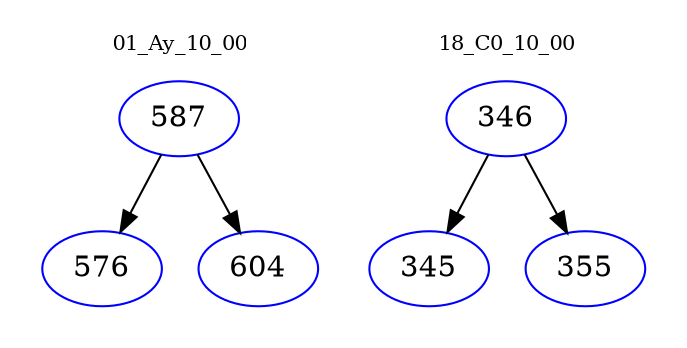 digraph{
subgraph cluster_0 {
color = white
label = "01_Ay_10_00";
fontsize=10;
T0_587 [label="587", color="blue"]
T0_587 -> T0_576 [color="black"]
T0_576 [label="576", color="blue"]
T0_587 -> T0_604 [color="black"]
T0_604 [label="604", color="blue"]
}
subgraph cluster_1 {
color = white
label = "18_C0_10_00";
fontsize=10;
T1_346 [label="346", color="blue"]
T1_346 -> T1_345 [color="black"]
T1_345 [label="345", color="blue"]
T1_346 -> T1_355 [color="black"]
T1_355 [label="355", color="blue"]
}
}
